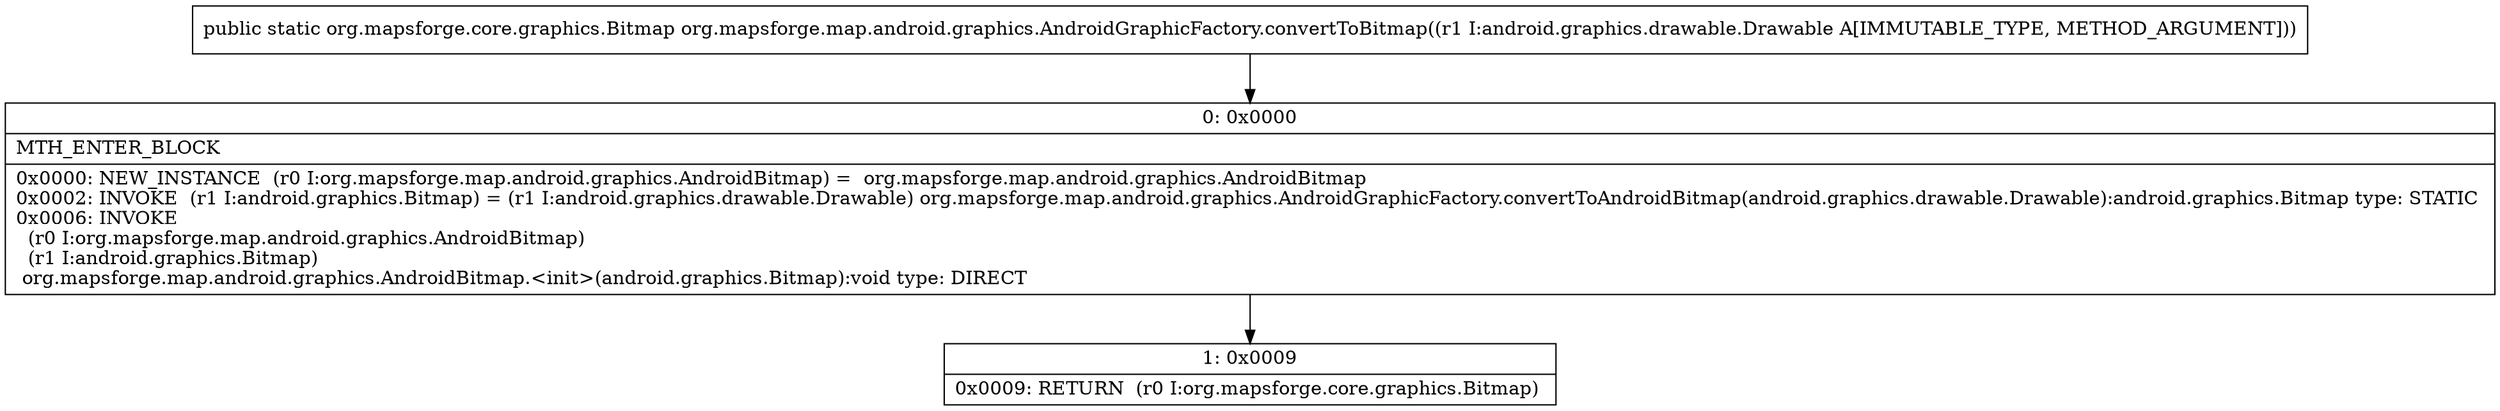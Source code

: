 digraph "CFG fororg.mapsforge.map.android.graphics.AndroidGraphicFactory.convertToBitmap(Landroid\/graphics\/drawable\/Drawable;)Lorg\/mapsforge\/core\/graphics\/Bitmap;" {
Node_0 [shape=record,label="{0\:\ 0x0000|MTH_ENTER_BLOCK\l|0x0000: NEW_INSTANCE  (r0 I:org.mapsforge.map.android.graphics.AndroidBitmap) =  org.mapsforge.map.android.graphics.AndroidBitmap \l0x0002: INVOKE  (r1 I:android.graphics.Bitmap) = (r1 I:android.graphics.drawable.Drawable) org.mapsforge.map.android.graphics.AndroidGraphicFactory.convertToAndroidBitmap(android.graphics.drawable.Drawable):android.graphics.Bitmap type: STATIC \l0x0006: INVOKE  \l  (r0 I:org.mapsforge.map.android.graphics.AndroidBitmap)\l  (r1 I:android.graphics.Bitmap)\l org.mapsforge.map.android.graphics.AndroidBitmap.\<init\>(android.graphics.Bitmap):void type: DIRECT \l}"];
Node_1 [shape=record,label="{1\:\ 0x0009|0x0009: RETURN  (r0 I:org.mapsforge.core.graphics.Bitmap) \l}"];
MethodNode[shape=record,label="{public static org.mapsforge.core.graphics.Bitmap org.mapsforge.map.android.graphics.AndroidGraphicFactory.convertToBitmap((r1 I:android.graphics.drawable.Drawable A[IMMUTABLE_TYPE, METHOD_ARGUMENT])) }"];
MethodNode -> Node_0;
Node_0 -> Node_1;
}

